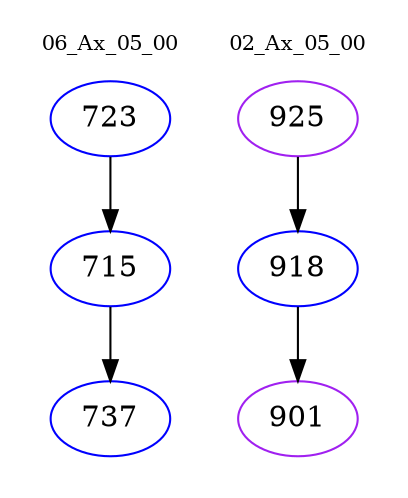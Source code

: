 digraph{
subgraph cluster_0 {
color = white
label = "06_Ax_05_00";
fontsize=10;
T0_723 [label="723", color="blue"]
T0_723 -> T0_715 [color="black"]
T0_715 [label="715", color="blue"]
T0_715 -> T0_737 [color="black"]
T0_737 [label="737", color="blue"]
}
subgraph cluster_1 {
color = white
label = "02_Ax_05_00";
fontsize=10;
T1_925 [label="925", color="purple"]
T1_925 -> T1_918 [color="black"]
T1_918 [label="918", color="blue"]
T1_918 -> T1_901 [color="black"]
T1_901 [label="901", color="purple"]
}
}
